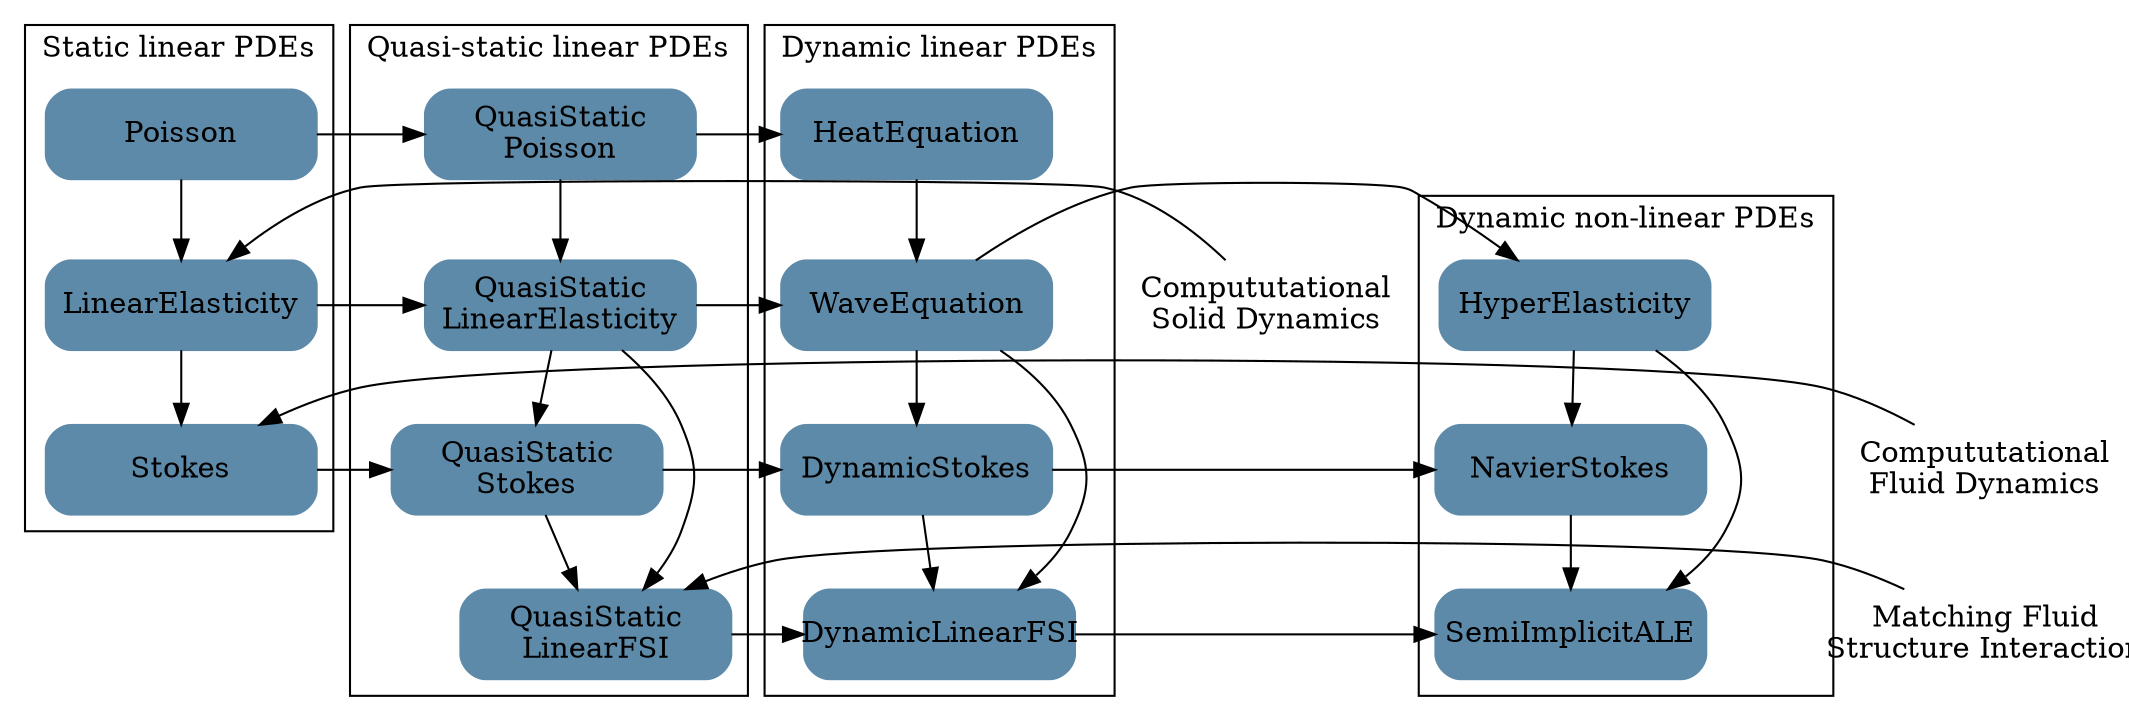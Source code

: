 digraph G {
    newrank=true;

    // edge [color="#FBEC5D", arrowsize=".8", penwidth="2"];
    node [color="#5D8AA8", fillcolor="#5D8AA8", shape=box,
        fixedsize=true, width="1.8", height=".6", style="filled,rounded"];
    
    {
        rank=min;
        Poisson; // First node.
        QuasiStaticPoisson [label="QuasiStatic\nPoisson"];
        HeatEquation;
    }

    // Labels on the left
    { 
        rank = same;
        csd [label="Compututational\nSolid Dynamics", shape="none", style=""];
        LinearElasticity;
        QuasiStaticLinearElasticity [label="QuasiStatic\nLinearElasticity"];
        WaveEquation;
        HyperElasticity;
    }

    {
        rank = same;
        cfd [label="Compututational\nFluid Dynamics", shape="none", style=""];
        Stokes;
        QuasiStaticStokes [label="QuasiStatic\nStokes"];
        DynamicStokes;
        NavierStokes;
    }

    {
        rank = same;
        fsi [label="Matching Fluid\nStructure Interaction", shape="none", style=""];
        QuasiStaticLinearFSI [label="QuasiStatic\nLinearFSI"];
        DynamicLinearFSI;
        SemiImplicitALE;
    }

    subgraph legends {
        csd;
        cfd;
        fsi;
    }

    // Vertical grouping
    subgraph cluster_0 {
        label="Static linear PDEs";
        Poisson -> LinearElasticity -> Stokes;
    }

    subgraph cluster_1 {
        label="Quasi-static linear PDEs";
        QuasiStaticPoisson -> QuasiStaticLinearElasticity ->
        QuasiStaticStokes -> QuasiStaticLinearFSI;
    }

    subgraph cluster_2 {
       label="Dynamic linear PDEs";
       HeatEquation -> WaveEquation -> 
       DynamicStokes -> DynamicLinearFSI;
    }

    subgraph cluster_3 {
       label="Dynamic non-linear PDEs";
       HyperElasticity -> NavierStokes -> SemiImplicitALE;
    }

    // Horizontal grouping
    Poisson -> QuasiStaticPoisson -> HeatEquation;

    // Solids
    csd -> LinearElasticity -> QuasiStaticLinearElasticity ->  WaveEquation -> HyperElasticity;

    // Fluids
    cfd -> Stokes -> QuasiStaticStokes -> DynamicStokes -> NavierStokes;

    // FSI
    QuasiStaticLinearElasticity -> QuasiStaticLinearFSI;

    WaveEquation -> DynamicLinearFSI;

    HyperElasticity -> SemiImplicitALE;

    fsi -> QuasiStaticLinearFSI  -> DynamicLinearFSI -> SemiImplicitALE;
}
